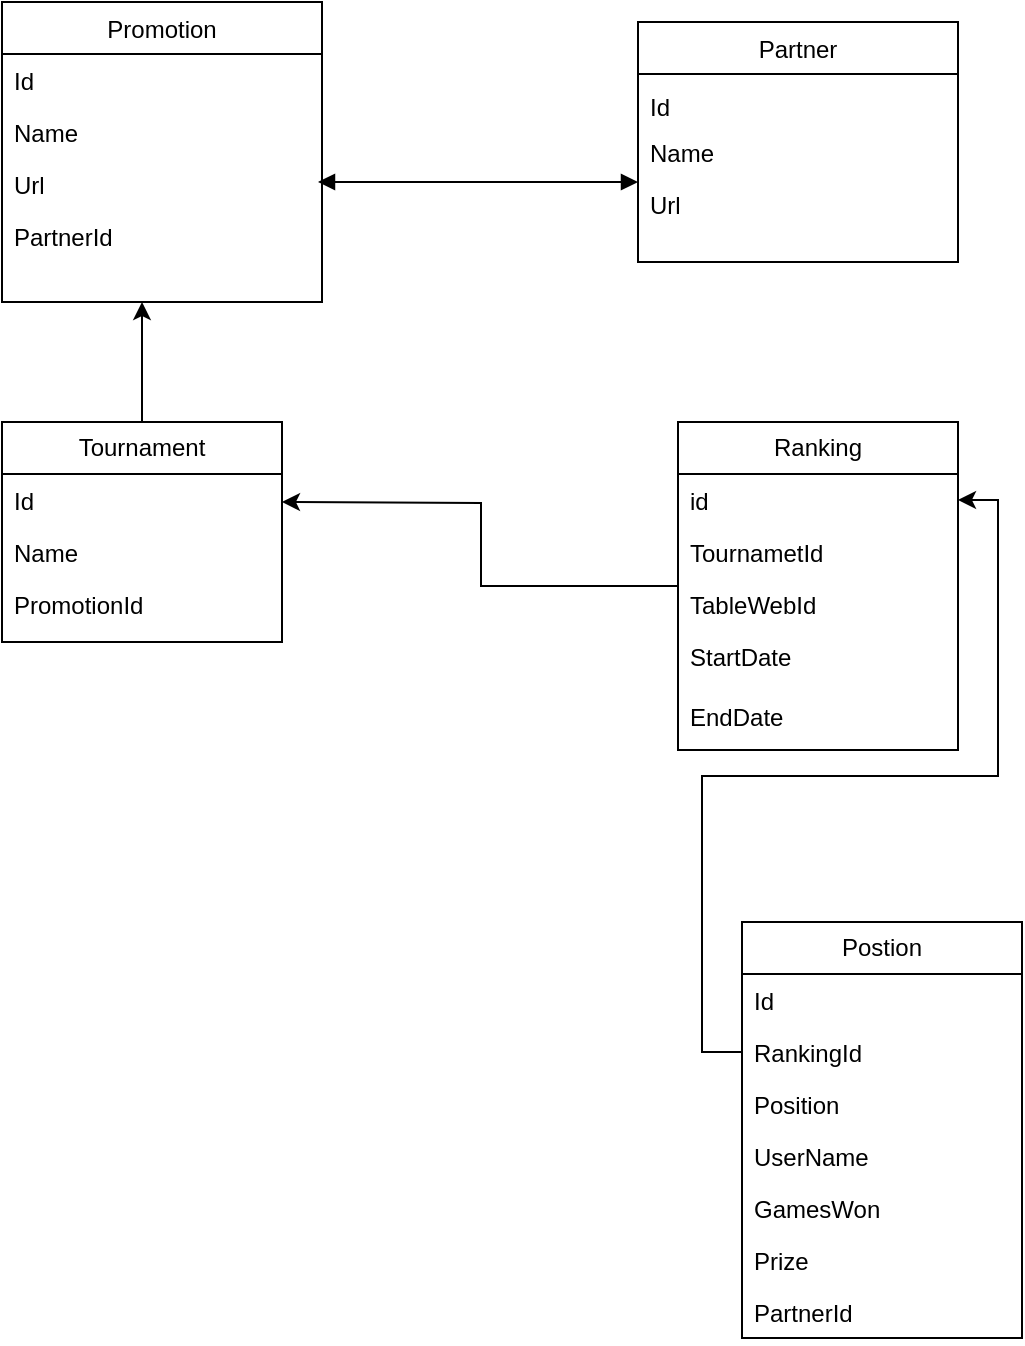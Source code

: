 <mxfile version="21.3.2" type="github">
  <diagram id="C5RBs43oDa-KdzZeNtuy" name="Page-1">
    <mxGraphModel dx="1434" dy="769" grid="1" gridSize="10" guides="1" tooltips="1" connect="1" arrows="1" fold="1" page="1" pageScale="1" pageWidth="827" pageHeight="1169" math="0" shadow="0">
      <root>
        <mxCell id="WIyWlLk6GJQsqaUBKTNV-0" />
        <mxCell id="WIyWlLk6GJQsqaUBKTNV-1" parent="WIyWlLk6GJQsqaUBKTNV-0" />
        <mxCell id="zkfFHV4jXpPFQw0GAbJ--17" value="Partner" style="swimlane;fontStyle=0;align=center;verticalAlign=top;childLayout=stackLayout;horizontal=1;startSize=26;horizontalStack=0;resizeParent=1;resizeLast=0;collapsible=1;marginBottom=0;rounded=0;shadow=0;strokeWidth=1;" parent="WIyWlLk6GJQsqaUBKTNV-1" vertex="1">
          <mxGeometry x="508" y="120" width="160" height="120" as="geometry">
            <mxRectangle x="550" y="140" width="160" height="26" as="alternateBounds" />
          </mxGeometry>
        </mxCell>
        <mxCell id="zkfFHV4jXpPFQw0GAbJ--18" value="Id" style="text;align=left;verticalAlign=bottom;spacingLeft=4;spacingRight=4;overflow=hidden;rotatable=0;points=[[0,0.5],[1,0.5]];portConstraint=eastwest;strokeColor=none;" parent="zkfFHV4jXpPFQw0GAbJ--17" vertex="1">
          <mxGeometry y="26" width="160" height="26" as="geometry" />
        </mxCell>
        <mxCell id="zkfFHV4jXpPFQw0GAbJ--19" value="Name" style="text;align=left;verticalAlign=top;spacingLeft=4;spacingRight=4;overflow=hidden;rotatable=0;points=[[0,0.5],[1,0.5]];portConstraint=eastwest;rounded=0;shadow=0;html=0;" parent="zkfFHV4jXpPFQw0GAbJ--17" vertex="1">
          <mxGeometry y="52" width="160" height="26" as="geometry" />
        </mxCell>
        <mxCell id="zkfFHV4jXpPFQw0GAbJ--20" value="Url" style="text;align=left;verticalAlign=top;spacingLeft=4;spacingRight=4;overflow=hidden;rotatable=0;points=[[0,0.5],[1,0.5]];portConstraint=eastwest;rounded=0;shadow=0;html=0;" parent="zkfFHV4jXpPFQw0GAbJ--17" vertex="1">
          <mxGeometry y="78" width="160" height="26" as="geometry" />
        </mxCell>
        <mxCell id="fbeXNlo2uII11yk1rjKD-1" value="Promotion" style="swimlane;fontStyle=0;align=center;verticalAlign=top;childLayout=stackLayout;horizontal=1;startSize=26;horizontalStack=0;resizeParent=1;resizeLast=0;collapsible=1;marginBottom=0;rounded=0;shadow=0;strokeWidth=1;" parent="WIyWlLk6GJQsqaUBKTNV-1" vertex="1">
          <mxGeometry x="190" y="110" width="160" height="150" as="geometry">
            <mxRectangle x="550" y="140" width="160" height="26" as="alternateBounds" />
          </mxGeometry>
        </mxCell>
        <mxCell id="fbeXNlo2uII11yk1rjKD-2" value="Id" style="text;align=left;verticalAlign=top;spacingLeft=4;spacingRight=4;overflow=hidden;rotatable=0;points=[[0,0.5],[1,0.5]];portConstraint=eastwest;" parent="fbeXNlo2uII11yk1rjKD-1" vertex="1">
          <mxGeometry y="26" width="160" height="26" as="geometry" />
        </mxCell>
        <mxCell id="fbeXNlo2uII11yk1rjKD-3" value="Name" style="text;align=left;verticalAlign=top;spacingLeft=4;spacingRight=4;overflow=hidden;rotatable=0;points=[[0,0.5],[1,0.5]];portConstraint=eastwest;rounded=0;shadow=0;html=0;" parent="fbeXNlo2uII11yk1rjKD-1" vertex="1">
          <mxGeometry y="52" width="160" height="26" as="geometry" />
        </mxCell>
        <mxCell id="fbeXNlo2uII11yk1rjKD-4" value="Url" style="text;align=left;verticalAlign=top;spacingLeft=4;spacingRight=4;overflow=hidden;rotatable=0;points=[[0,0.5],[1,0.5]];portConstraint=eastwest;rounded=0;shadow=0;html=0;" parent="fbeXNlo2uII11yk1rjKD-1" vertex="1">
          <mxGeometry y="78" width="160" height="26" as="geometry" />
        </mxCell>
        <mxCell id="fbeXNlo2uII11yk1rjKD-5" value="PartnerId" style="text;align=left;verticalAlign=top;spacingLeft=4;spacingRight=4;overflow=hidden;rotatable=0;points=[[0,0.5],[1,0.5]];portConstraint=eastwest;rounded=0;shadow=0;html=0;" parent="fbeXNlo2uII11yk1rjKD-1" vertex="1">
          <mxGeometry y="104" width="160" height="26" as="geometry" />
        </mxCell>
        <mxCell id="fbeXNlo2uII11yk1rjKD-17" style="edgeStyle=orthogonalEdgeStyle;rounded=0;orthogonalLoop=1;jettySize=auto;html=1;" parent="WIyWlLk6GJQsqaUBKTNV-1" source="fbeXNlo2uII11yk1rjKD-9" edge="1">
          <mxGeometry relative="1" as="geometry">
            <mxPoint x="260" y="260" as="targetPoint" />
          </mxGeometry>
        </mxCell>
        <mxCell id="fbeXNlo2uII11yk1rjKD-9" value="Tournament" style="swimlane;fontStyle=0;childLayout=stackLayout;horizontal=1;startSize=26;fillColor=none;horizontalStack=0;resizeParent=1;resizeParentMax=0;resizeLast=0;collapsible=1;marginBottom=0;whiteSpace=wrap;html=1;" parent="WIyWlLk6GJQsqaUBKTNV-1" vertex="1">
          <mxGeometry x="190" y="320" width="140" height="110" as="geometry">
            <mxRectangle x="200" y="320" width="100" height="30" as="alternateBounds" />
          </mxGeometry>
        </mxCell>
        <mxCell id="fbeXNlo2uII11yk1rjKD-10" value="Id" style="text;strokeColor=none;fillColor=none;align=left;verticalAlign=top;spacingLeft=4;spacingRight=4;overflow=hidden;rotatable=0;points=[[0,0.5],[1,0.5]];portConstraint=eastwest;whiteSpace=wrap;html=1;" parent="fbeXNlo2uII11yk1rjKD-9" vertex="1">
          <mxGeometry y="26" width="140" height="26" as="geometry" />
        </mxCell>
        <mxCell id="fbeXNlo2uII11yk1rjKD-11" value="Name" style="text;strokeColor=none;fillColor=none;align=left;verticalAlign=top;spacingLeft=4;spacingRight=4;overflow=hidden;rotatable=0;points=[[0,0.5],[1,0.5]];portConstraint=eastwest;whiteSpace=wrap;html=1;" parent="fbeXNlo2uII11yk1rjKD-9" vertex="1">
          <mxGeometry y="52" width="140" height="26" as="geometry" />
        </mxCell>
        <mxCell id="fbeXNlo2uII11yk1rjKD-12" value="PromotionId" style="text;strokeColor=none;fillColor=none;align=left;verticalAlign=top;spacingLeft=4;spacingRight=4;overflow=hidden;rotatable=0;points=[[0,0.5],[1,0.5]];portConstraint=eastwest;whiteSpace=wrap;html=1;" parent="fbeXNlo2uII11yk1rjKD-9" vertex="1">
          <mxGeometry y="78" width="140" height="32" as="geometry" />
        </mxCell>
        <mxCell id="fbeXNlo2uII11yk1rjKD-14" value="" style="endArrow=block;startArrow=block;endFill=1;startFill=1;html=1;rounded=0;" parent="WIyWlLk6GJQsqaUBKTNV-1" edge="1">
          <mxGeometry width="160" relative="1" as="geometry">
            <mxPoint x="348" y="200" as="sourcePoint" />
            <mxPoint x="508" y="200" as="targetPoint" />
          </mxGeometry>
        </mxCell>
        <mxCell id="MNKzbo34czanW5nM5OoP-0" style="edgeStyle=orthogonalEdgeStyle;rounded=0;orthogonalLoop=1;jettySize=auto;html=1;" parent="WIyWlLk6GJQsqaUBKTNV-1" source="fbeXNlo2uII11yk1rjKD-18" edge="1">
          <mxGeometry relative="1" as="geometry">
            <mxPoint x="330" y="360" as="targetPoint" />
          </mxGeometry>
        </mxCell>
        <mxCell id="fbeXNlo2uII11yk1rjKD-18" value="Ranking" style="swimlane;fontStyle=0;childLayout=stackLayout;horizontal=1;startSize=26;fillColor=none;horizontalStack=0;resizeParent=1;resizeParentMax=0;resizeLast=0;collapsible=1;marginBottom=0;whiteSpace=wrap;html=1;" parent="WIyWlLk6GJQsqaUBKTNV-1" vertex="1">
          <mxGeometry x="528" y="320" width="140" height="164" as="geometry" />
        </mxCell>
        <mxCell id="fbeXNlo2uII11yk1rjKD-19" value="id" style="text;strokeColor=none;fillColor=none;align=left;verticalAlign=top;spacingLeft=4;spacingRight=4;overflow=hidden;rotatable=0;points=[[0,0.5],[1,0.5]];portConstraint=eastwest;whiteSpace=wrap;html=1;" parent="fbeXNlo2uII11yk1rjKD-18" vertex="1">
          <mxGeometry y="26" width="140" height="26" as="geometry" />
        </mxCell>
        <mxCell id="fbeXNlo2uII11yk1rjKD-20" value="TournametId" style="text;strokeColor=none;fillColor=none;align=left;verticalAlign=top;spacingLeft=4;spacingRight=4;overflow=hidden;rotatable=0;points=[[0,0.5],[1,0.5]];portConstraint=eastwest;whiteSpace=wrap;html=1;" parent="fbeXNlo2uII11yk1rjKD-18" vertex="1">
          <mxGeometry y="52" width="140" height="26" as="geometry" />
        </mxCell>
        <mxCell id="fbeXNlo2uII11yk1rjKD-21" value="TableWebId" style="text;strokeColor=none;fillColor=none;align=left;verticalAlign=top;spacingLeft=4;spacingRight=4;overflow=hidden;rotatable=0;points=[[0,0.5],[1,0.5]];portConstraint=eastwest;whiteSpace=wrap;html=1;" parent="fbeXNlo2uII11yk1rjKD-18" vertex="1">
          <mxGeometry y="78" width="140" height="26" as="geometry" />
        </mxCell>
        <mxCell id="fbeXNlo2uII11yk1rjKD-15" value="StartDate" style="text;strokeColor=none;fillColor=none;align=left;verticalAlign=top;spacingLeft=4;spacingRight=4;overflow=hidden;rotatable=0;points=[[0,0.5],[1,0.5]];portConstraint=eastwest;whiteSpace=wrap;html=1;" parent="fbeXNlo2uII11yk1rjKD-18" vertex="1">
          <mxGeometry y="104" width="140" height="30" as="geometry" />
        </mxCell>
        <mxCell id="fbeXNlo2uII11yk1rjKD-16" value="EndDate" style="text;strokeColor=none;fillColor=none;align=left;verticalAlign=top;spacingLeft=4;spacingRight=4;overflow=hidden;rotatable=0;points=[[0,0.5],[1,0.5]];portConstraint=eastwest;whiteSpace=wrap;html=1;" parent="fbeXNlo2uII11yk1rjKD-18" vertex="1">
          <mxGeometry y="134" width="140" height="30" as="geometry" />
        </mxCell>
        <mxCell id="MNKzbo34czanW5nM5OoP-1" value="Postion" style="swimlane;fontStyle=0;childLayout=stackLayout;horizontal=1;startSize=26;fillColor=none;horizontalStack=0;resizeParent=1;resizeParentMax=0;resizeLast=0;collapsible=1;marginBottom=0;whiteSpace=wrap;html=1;" parent="WIyWlLk6GJQsqaUBKTNV-1" vertex="1">
          <mxGeometry x="560" y="570" width="140" height="208" as="geometry" />
        </mxCell>
        <mxCell id="MNKzbo34czanW5nM5OoP-2" value="Id" style="text;strokeColor=none;fillColor=none;align=left;verticalAlign=top;spacingLeft=4;spacingRight=4;overflow=hidden;rotatable=0;points=[[0,0.5],[1,0.5]];portConstraint=eastwest;whiteSpace=wrap;html=1;" parent="MNKzbo34czanW5nM5OoP-1" vertex="1">
          <mxGeometry y="26" width="140" height="26" as="geometry" />
        </mxCell>
        <mxCell id="MNKzbo34czanW5nM5OoP-4" value="RankingId" style="text;strokeColor=none;fillColor=none;align=left;verticalAlign=top;spacingLeft=4;spacingRight=4;overflow=hidden;rotatable=0;points=[[0,0.5],[1,0.5]];portConstraint=eastwest;whiteSpace=wrap;html=1;" parent="MNKzbo34czanW5nM5OoP-1" vertex="1">
          <mxGeometry y="52" width="140" height="26" as="geometry" />
        </mxCell>
        <mxCell id="MNKzbo34czanW5nM5OoP-5" value="Position" style="text;strokeColor=none;fillColor=none;align=left;verticalAlign=top;spacingLeft=4;spacingRight=4;overflow=hidden;rotatable=0;points=[[0,0.5],[1,0.5]];portConstraint=eastwest;whiteSpace=wrap;html=1;" parent="MNKzbo34czanW5nM5OoP-1" vertex="1">
          <mxGeometry y="78" width="140" height="26" as="geometry" />
        </mxCell>
        <mxCell id="MNKzbo34czanW5nM5OoP-6" value="UserName" style="text;strokeColor=none;fillColor=none;align=left;verticalAlign=top;spacingLeft=4;spacingRight=4;overflow=hidden;rotatable=0;points=[[0,0.5],[1,0.5]];portConstraint=eastwest;whiteSpace=wrap;html=1;" parent="MNKzbo34czanW5nM5OoP-1" vertex="1">
          <mxGeometry y="104" width="140" height="26" as="geometry" />
        </mxCell>
        <mxCell id="MNKzbo34czanW5nM5OoP-7" value="GamesWon" style="text;strokeColor=none;fillColor=none;align=left;verticalAlign=top;spacingLeft=4;spacingRight=4;overflow=hidden;rotatable=0;points=[[0,0.5],[1,0.5]];portConstraint=eastwest;whiteSpace=wrap;html=1;" parent="MNKzbo34czanW5nM5OoP-1" vertex="1">
          <mxGeometry y="130" width="140" height="26" as="geometry" />
        </mxCell>
        <mxCell id="MNKzbo34czanW5nM5OoP-8" value="Prize" style="text;strokeColor=none;fillColor=none;align=left;verticalAlign=top;spacingLeft=4;spacingRight=4;overflow=hidden;rotatable=0;points=[[0,0.5],[1,0.5]];portConstraint=eastwest;whiteSpace=wrap;html=1;" parent="MNKzbo34czanW5nM5OoP-1" vertex="1">
          <mxGeometry y="156" width="140" height="26" as="geometry" />
        </mxCell>
        <mxCell id="Ry9LJ3JjXAHXbChkWwjl-0" value="PartnerId" style="text;strokeColor=none;fillColor=none;align=left;verticalAlign=top;spacingLeft=4;spacingRight=4;overflow=hidden;rotatable=0;points=[[0,0.5],[1,0.5]];portConstraint=eastwest;whiteSpace=wrap;html=1;" vertex="1" parent="MNKzbo34czanW5nM5OoP-1">
          <mxGeometry y="182" width="140" height="26" as="geometry" />
        </mxCell>
        <mxCell id="MNKzbo34czanW5nM5OoP-9" style="edgeStyle=orthogonalEdgeStyle;rounded=0;orthogonalLoop=1;jettySize=auto;html=1;exitX=0;exitY=0.5;exitDx=0;exitDy=0;" parent="WIyWlLk6GJQsqaUBKTNV-1" source="MNKzbo34czanW5nM5OoP-4" target="fbeXNlo2uII11yk1rjKD-19" edge="1">
          <mxGeometry relative="1" as="geometry" />
        </mxCell>
      </root>
    </mxGraphModel>
  </diagram>
</mxfile>

